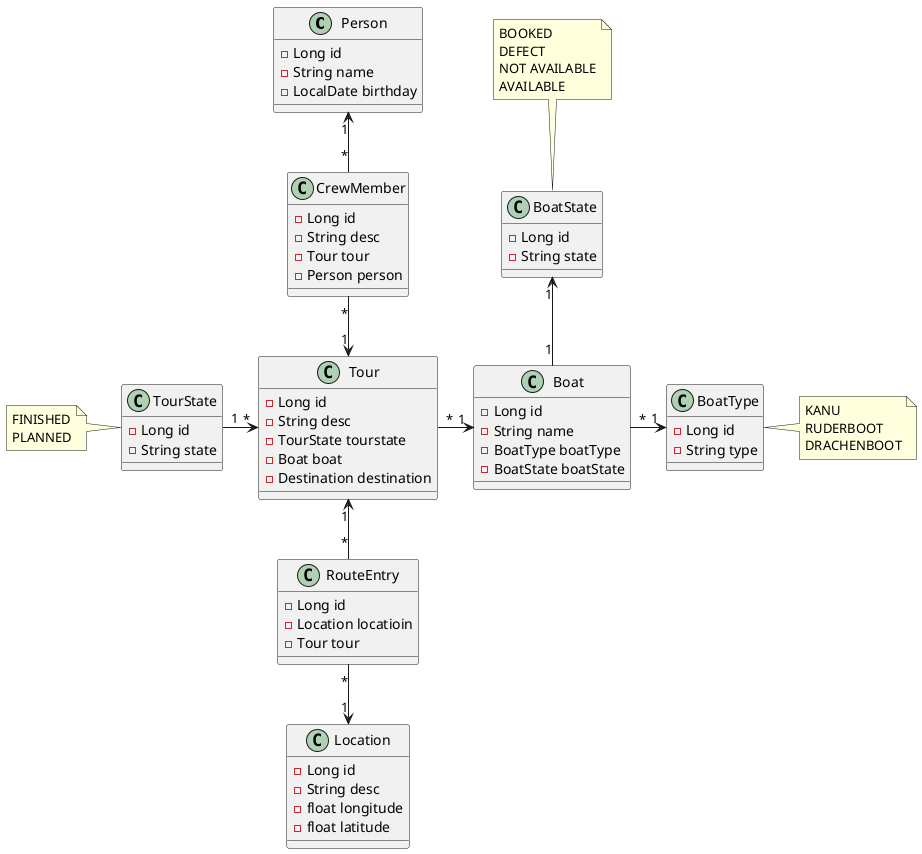 @startuml

class Person {
- Long id
- String name
- LocalDate birthday
}

class CrewMember {
- Long id
- String desc
- Tour tour
- Person person
}

class Tour {
- Long id
- String desc
- TourState tourstate
- Boat boat
- Destination destination
}

class RouteEntry{
- Long id
- Location locatioin
- Tour tour
}

class TourState {
- Long id
- String state
}

note left: FINISHED\nPLANNED

class Location {
- Long id
- String desc
- float longitude
- float latitude
}

class Boat {
- Long id
- String name
- BoatType boatType
- BoatState boatState
}

class BoatState {
- Long id
- String state
}

note top: BOOKED\nDEFECT\nNOT AVAILABLE\nAVAILABLE

class BoatType {
- Long id
- String type
}
note right: KANU\nRUDERBOOT\nDRACHENBOOT

Person "1" <-- "*" CrewMember
CrewMember "*" --> "1" Tour
TourState "1" -right-> "*" Tour
Location "1" <-up- "*" RouteEntry
RouteEntry "*" -up-> "1" Tour
Tour "*" -right-> "1" Boat
Boat "*" -right-> "1" BoatType
Boat "1" -up-> "1" BoatState

@enduml
